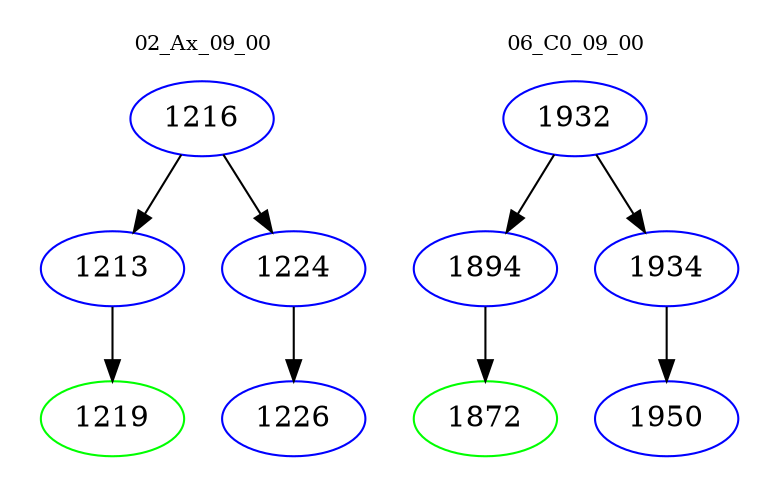 digraph{
subgraph cluster_0 {
color = white
label = "02_Ax_09_00";
fontsize=10;
T0_1216 [label="1216", color="blue"]
T0_1216 -> T0_1213 [color="black"]
T0_1213 [label="1213", color="blue"]
T0_1213 -> T0_1219 [color="black"]
T0_1219 [label="1219", color="green"]
T0_1216 -> T0_1224 [color="black"]
T0_1224 [label="1224", color="blue"]
T0_1224 -> T0_1226 [color="black"]
T0_1226 [label="1226", color="blue"]
}
subgraph cluster_1 {
color = white
label = "06_C0_09_00";
fontsize=10;
T1_1932 [label="1932", color="blue"]
T1_1932 -> T1_1894 [color="black"]
T1_1894 [label="1894", color="blue"]
T1_1894 -> T1_1872 [color="black"]
T1_1872 [label="1872", color="green"]
T1_1932 -> T1_1934 [color="black"]
T1_1934 [label="1934", color="blue"]
T1_1934 -> T1_1950 [color="black"]
T1_1950 [label="1950", color="blue"]
}
}
